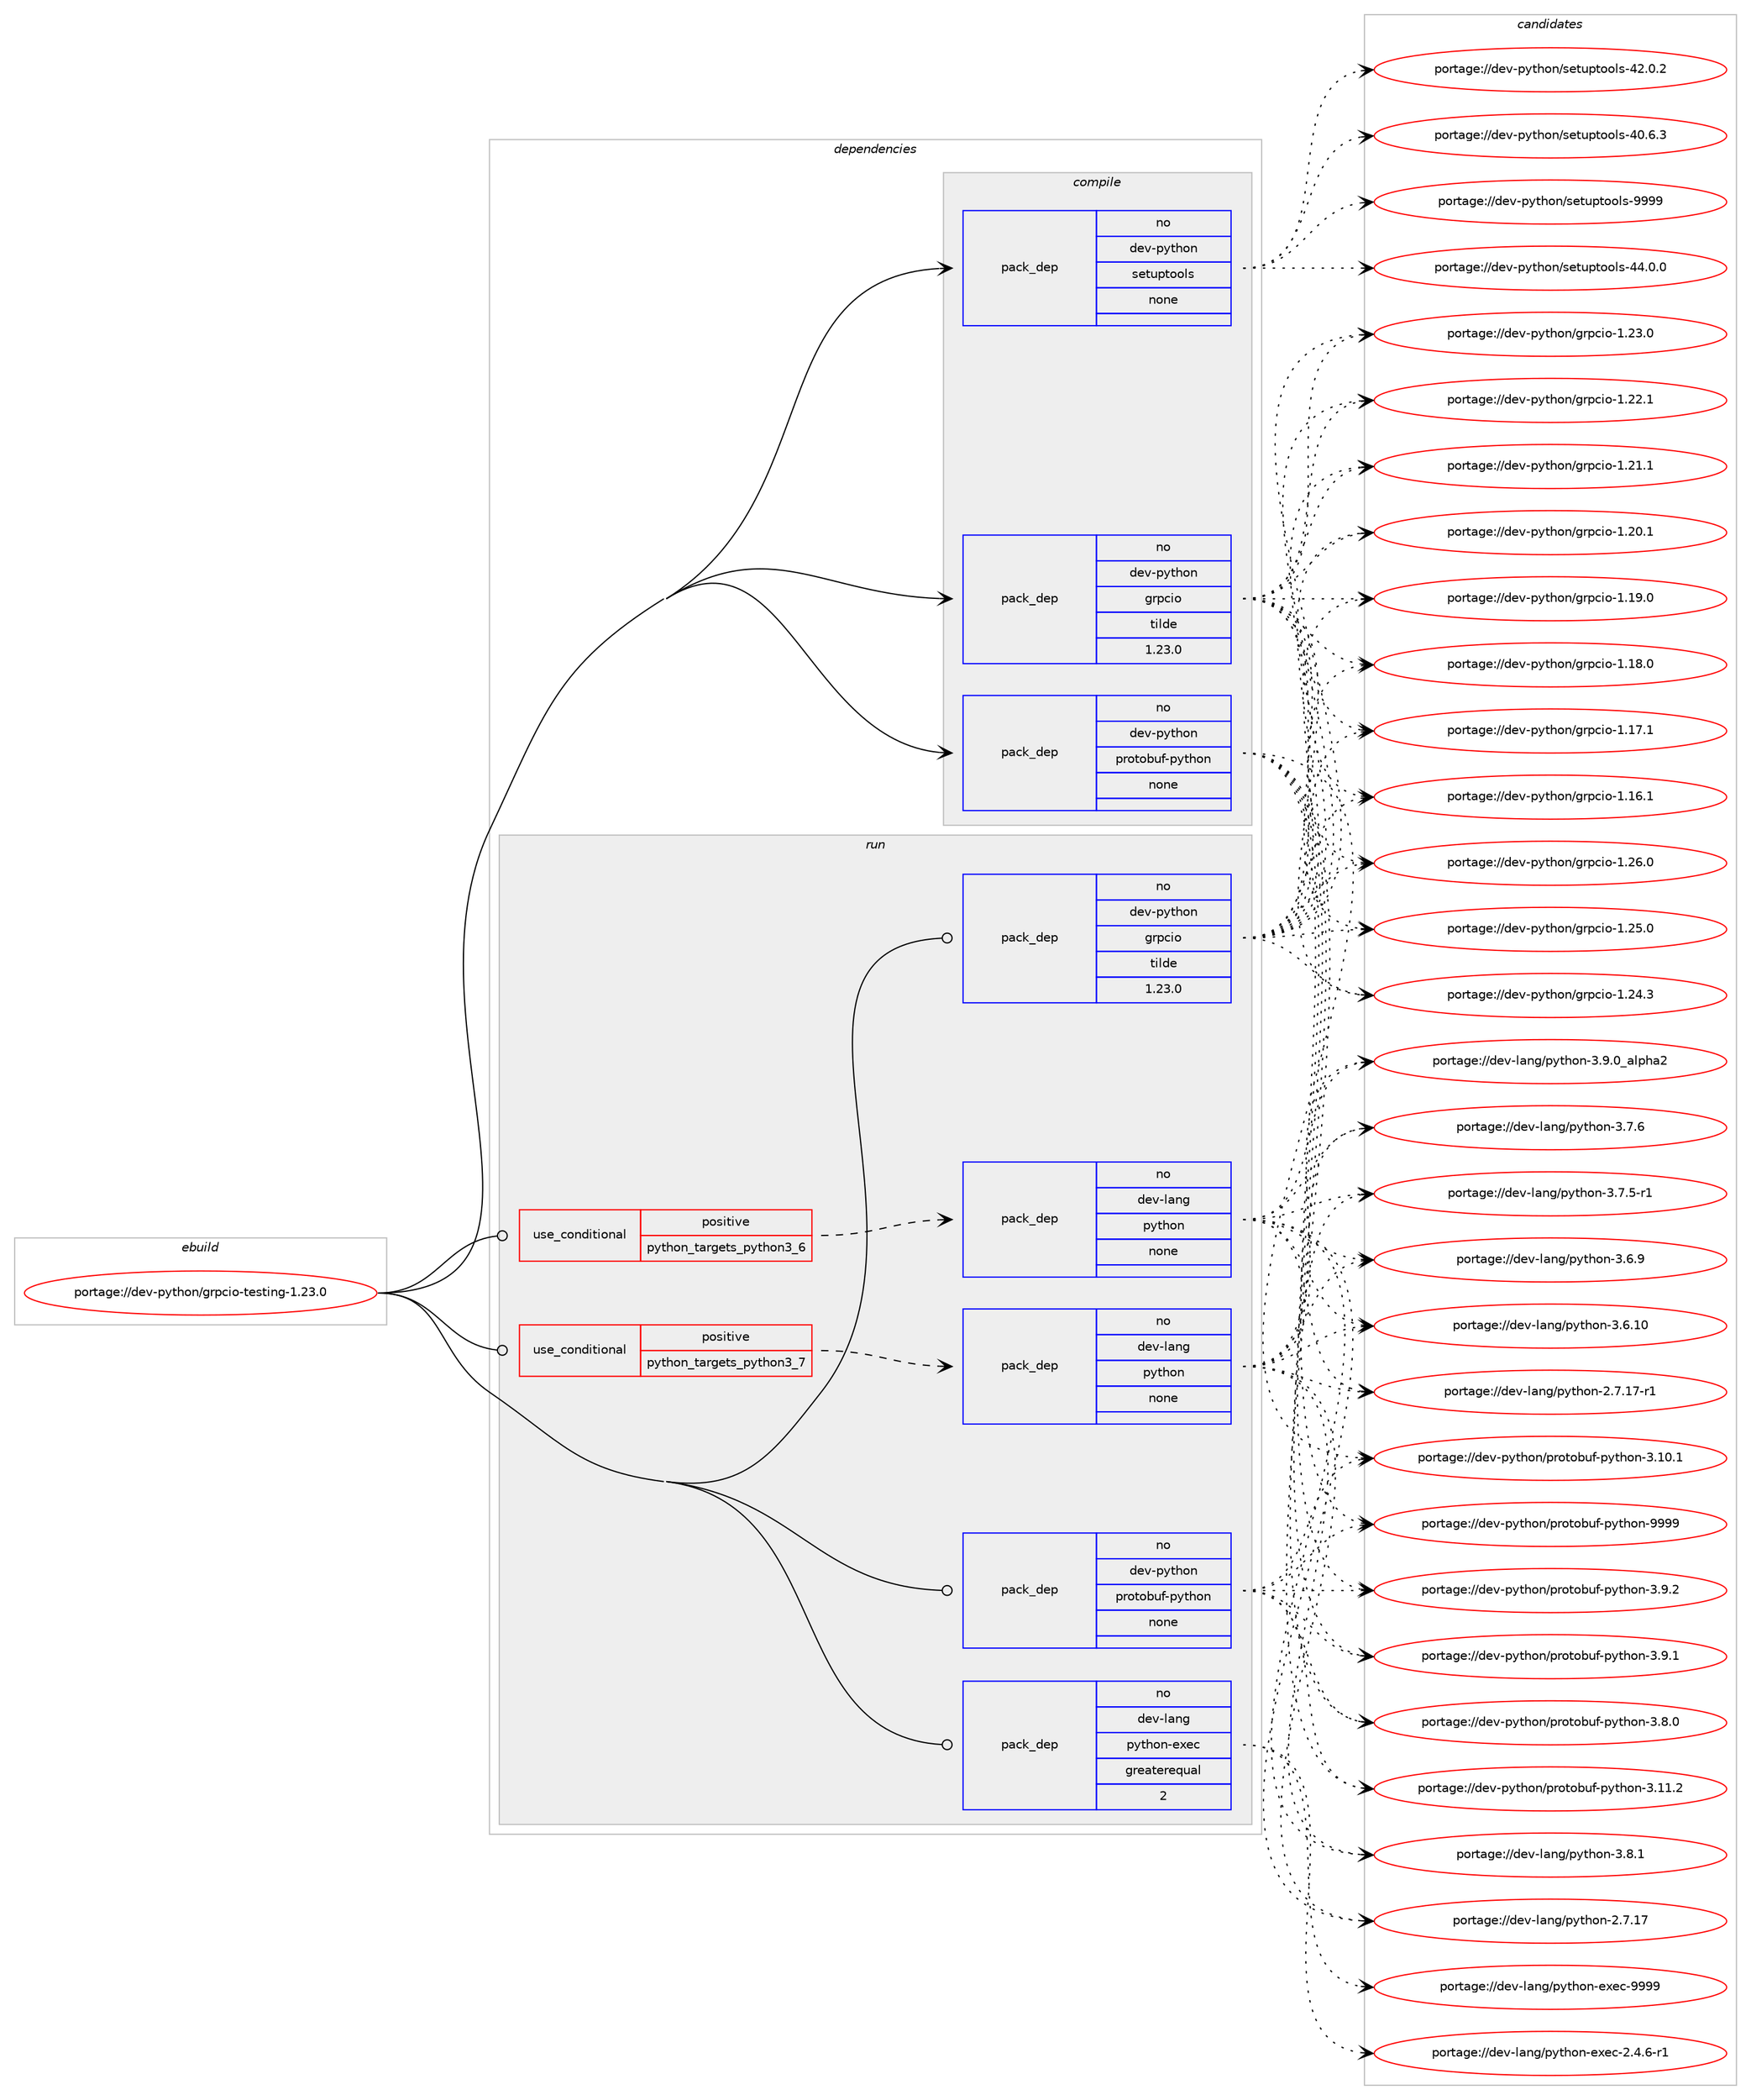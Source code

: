 digraph prolog {

# *************
# Graph options
# *************

newrank=true;
concentrate=true;
compound=true;
graph [rankdir=LR,fontname=Helvetica,fontsize=10,ranksep=1.5];#, ranksep=2.5, nodesep=0.2];
edge  [arrowhead=vee];
node  [fontname=Helvetica,fontsize=10];

# **********
# The ebuild
# **********

subgraph cluster_leftcol {
color=gray;
label=<<i>ebuild</i>>;
id [label="portage://dev-python/grpcio-testing-1.23.0", color=red, width=4, href="../dev-python/grpcio-testing-1.23.0.svg"];
}

# ****************
# The dependencies
# ****************

subgraph cluster_midcol {
color=gray;
label=<<i>dependencies</i>>;
subgraph cluster_compile {
fillcolor="#eeeeee";
style=filled;
label=<<i>compile</i>>;
subgraph pack337581 {
dependency457644 [label=<<TABLE BORDER="0" CELLBORDER="1" CELLSPACING="0" CELLPADDING="4" WIDTH="220"><TR><TD ROWSPAN="6" CELLPADDING="30">pack_dep</TD></TR><TR><TD WIDTH="110">no</TD></TR><TR><TD>dev-python</TD></TR><TR><TD>grpcio</TD></TR><TR><TD>tilde</TD></TR><TR><TD>1.23.0</TD></TR></TABLE>>, shape=none, color=blue];
}
id:e -> dependency457644:w [weight=20,style="solid",arrowhead="vee"];
subgraph pack337582 {
dependency457645 [label=<<TABLE BORDER="0" CELLBORDER="1" CELLSPACING="0" CELLPADDING="4" WIDTH="220"><TR><TD ROWSPAN="6" CELLPADDING="30">pack_dep</TD></TR><TR><TD WIDTH="110">no</TD></TR><TR><TD>dev-python</TD></TR><TR><TD>protobuf-python</TD></TR><TR><TD>none</TD></TR><TR><TD></TD></TR></TABLE>>, shape=none, color=blue];
}
id:e -> dependency457645:w [weight=20,style="solid",arrowhead="vee"];
subgraph pack337583 {
dependency457646 [label=<<TABLE BORDER="0" CELLBORDER="1" CELLSPACING="0" CELLPADDING="4" WIDTH="220"><TR><TD ROWSPAN="6" CELLPADDING="30">pack_dep</TD></TR><TR><TD WIDTH="110">no</TD></TR><TR><TD>dev-python</TD></TR><TR><TD>setuptools</TD></TR><TR><TD>none</TD></TR><TR><TD></TD></TR></TABLE>>, shape=none, color=blue];
}
id:e -> dependency457646:w [weight=20,style="solid",arrowhead="vee"];
}
subgraph cluster_compileandrun {
fillcolor="#eeeeee";
style=filled;
label=<<i>compile and run</i>>;
}
subgraph cluster_run {
fillcolor="#eeeeee";
style=filled;
label=<<i>run</i>>;
subgraph cond115079 {
dependency457647 [label=<<TABLE BORDER="0" CELLBORDER="1" CELLSPACING="0" CELLPADDING="4"><TR><TD ROWSPAN="3" CELLPADDING="10">use_conditional</TD></TR><TR><TD>positive</TD></TR><TR><TD>python_targets_python3_6</TD></TR></TABLE>>, shape=none, color=red];
subgraph pack337584 {
dependency457648 [label=<<TABLE BORDER="0" CELLBORDER="1" CELLSPACING="0" CELLPADDING="4" WIDTH="220"><TR><TD ROWSPAN="6" CELLPADDING="30">pack_dep</TD></TR><TR><TD WIDTH="110">no</TD></TR><TR><TD>dev-lang</TD></TR><TR><TD>python</TD></TR><TR><TD>none</TD></TR><TR><TD></TD></TR></TABLE>>, shape=none, color=blue];
}
dependency457647:e -> dependency457648:w [weight=20,style="dashed",arrowhead="vee"];
}
id:e -> dependency457647:w [weight=20,style="solid",arrowhead="odot"];
subgraph cond115080 {
dependency457649 [label=<<TABLE BORDER="0" CELLBORDER="1" CELLSPACING="0" CELLPADDING="4"><TR><TD ROWSPAN="3" CELLPADDING="10">use_conditional</TD></TR><TR><TD>positive</TD></TR><TR><TD>python_targets_python3_7</TD></TR></TABLE>>, shape=none, color=red];
subgraph pack337585 {
dependency457650 [label=<<TABLE BORDER="0" CELLBORDER="1" CELLSPACING="0" CELLPADDING="4" WIDTH="220"><TR><TD ROWSPAN="6" CELLPADDING="30">pack_dep</TD></TR><TR><TD WIDTH="110">no</TD></TR><TR><TD>dev-lang</TD></TR><TR><TD>python</TD></TR><TR><TD>none</TD></TR><TR><TD></TD></TR></TABLE>>, shape=none, color=blue];
}
dependency457649:e -> dependency457650:w [weight=20,style="dashed",arrowhead="vee"];
}
id:e -> dependency457649:w [weight=20,style="solid",arrowhead="odot"];
subgraph pack337586 {
dependency457651 [label=<<TABLE BORDER="0" CELLBORDER="1" CELLSPACING="0" CELLPADDING="4" WIDTH="220"><TR><TD ROWSPAN="6" CELLPADDING="30">pack_dep</TD></TR><TR><TD WIDTH="110">no</TD></TR><TR><TD>dev-lang</TD></TR><TR><TD>python-exec</TD></TR><TR><TD>greaterequal</TD></TR><TR><TD>2</TD></TR></TABLE>>, shape=none, color=blue];
}
id:e -> dependency457651:w [weight=20,style="solid",arrowhead="odot"];
subgraph pack337587 {
dependency457652 [label=<<TABLE BORDER="0" CELLBORDER="1" CELLSPACING="0" CELLPADDING="4" WIDTH="220"><TR><TD ROWSPAN="6" CELLPADDING="30">pack_dep</TD></TR><TR><TD WIDTH="110">no</TD></TR><TR><TD>dev-python</TD></TR><TR><TD>grpcio</TD></TR><TR><TD>tilde</TD></TR><TR><TD>1.23.0</TD></TR></TABLE>>, shape=none, color=blue];
}
id:e -> dependency457652:w [weight=20,style="solid",arrowhead="odot"];
subgraph pack337588 {
dependency457653 [label=<<TABLE BORDER="0" CELLBORDER="1" CELLSPACING="0" CELLPADDING="4" WIDTH="220"><TR><TD ROWSPAN="6" CELLPADDING="30">pack_dep</TD></TR><TR><TD WIDTH="110">no</TD></TR><TR><TD>dev-python</TD></TR><TR><TD>protobuf-python</TD></TR><TR><TD>none</TD></TR><TR><TD></TD></TR></TABLE>>, shape=none, color=blue];
}
id:e -> dependency457653:w [weight=20,style="solid",arrowhead="odot"];
}
}

# **************
# The candidates
# **************

subgraph cluster_choices {
rank=same;
color=gray;
label=<<i>candidates</i>>;

subgraph choice337581 {
color=black;
nodesep=1;
choice10010111845112121116104111110471031141129910511145494650544648 [label="portage://dev-python/grpcio-1.26.0", color=red, width=4,href="../dev-python/grpcio-1.26.0.svg"];
choice10010111845112121116104111110471031141129910511145494650534648 [label="portage://dev-python/grpcio-1.25.0", color=red, width=4,href="../dev-python/grpcio-1.25.0.svg"];
choice10010111845112121116104111110471031141129910511145494650524651 [label="portage://dev-python/grpcio-1.24.3", color=red, width=4,href="../dev-python/grpcio-1.24.3.svg"];
choice10010111845112121116104111110471031141129910511145494650514648 [label="portage://dev-python/grpcio-1.23.0", color=red, width=4,href="../dev-python/grpcio-1.23.0.svg"];
choice10010111845112121116104111110471031141129910511145494650504649 [label="portage://dev-python/grpcio-1.22.1", color=red, width=4,href="../dev-python/grpcio-1.22.1.svg"];
choice10010111845112121116104111110471031141129910511145494650494649 [label="portage://dev-python/grpcio-1.21.1", color=red, width=4,href="../dev-python/grpcio-1.21.1.svg"];
choice10010111845112121116104111110471031141129910511145494650484649 [label="portage://dev-python/grpcio-1.20.1", color=red, width=4,href="../dev-python/grpcio-1.20.1.svg"];
choice10010111845112121116104111110471031141129910511145494649574648 [label="portage://dev-python/grpcio-1.19.0", color=red, width=4,href="../dev-python/grpcio-1.19.0.svg"];
choice10010111845112121116104111110471031141129910511145494649564648 [label="portage://dev-python/grpcio-1.18.0", color=red, width=4,href="../dev-python/grpcio-1.18.0.svg"];
choice10010111845112121116104111110471031141129910511145494649554649 [label="portage://dev-python/grpcio-1.17.1", color=red, width=4,href="../dev-python/grpcio-1.17.1.svg"];
choice10010111845112121116104111110471031141129910511145494649544649 [label="portage://dev-python/grpcio-1.16.1", color=red, width=4,href="../dev-python/grpcio-1.16.1.svg"];
dependency457644:e -> choice10010111845112121116104111110471031141129910511145494650544648:w [style=dotted,weight="100"];
dependency457644:e -> choice10010111845112121116104111110471031141129910511145494650534648:w [style=dotted,weight="100"];
dependency457644:e -> choice10010111845112121116104111110471031141129910511145494650524651:w [style=dotted,weight="100"];
dependency457644:e -> choice10010111845112121116104111110471031141129910511145494650514648:w [style=dotted,weight="100"];
dependency457644:e -> choice10010111845112121116104111110471031141129910511145494650504649:w [style=dotted,weight="100"];
dependency457644:e -> choice10010111845112121116104111110471031141129910511145494650494649:w [style=dotted,weight="100"];
dependency457644:e -> choice10010111845112121116104111110471031141129910511145494650484649:w [style=dotted,weight="100"];
dependency457644:e -> choice10010111845112121116104111110471031141129910511145494649574648:w [style=dotted,weight="100"];
dependency457644:e -> choice10010111845112121116104111110471031141129910511145494649564648:w [style=dotted,weight="100"];
dependency457644:e -> choice10010111845112121116104111110471031141129910511145494649554649:w [style=dotted,weight="100"];
dependency457644:e -> choice10010111845112121116104111110471031141129910511145494649544649:w [style=dotted,weight="100"];
}
subgraph choice337582 {
color=black;
nodesep=1;
choice100101118451121211161041111104711211411111611198117102451121211161041111104557575757 [label="portage://dev-python/protobuf-python-9999", color=red, width=4,href="../dev-python/protobuf-python-9999.svg"];
choice10010111845112121116104111110471121141111161119811710245112121116104111110455146574650 [label="portage://dev-python/protobuf-python-3.9.2", color=red, width=4,href="../dev-python/protobuf-python-3.9.2.svg"];
choice10010111845112121116104111110471121141111161119811710245112121116104111110455146574649 [label="portage://dev-python/protobuf-python-3.9.1", color=red, width=4,href="../dev-python/protobuf-python-3.9.1.svg"];
choice10010111845112121116104111110471121141111161119811710245112121116104111110455146564648 [label="portage://dev-python/protobuf-python-3.8.0", color=red, width=4,href="../dev-python/protobuf-python-3.8.0.svg"];
choice1001011184511212111610411111047112114111116111981171024511212111610411111045514649494650 [label="portage://dev-python/protobuf-python-3.11.2", color=red, width=4,href="../dev-python/protobuf-python-3.11.2.svg"];
choice1001011184511212111610411111047112114111116111981171024511212111610411111045514649484649 [label="portage://dev-python/protobuf-python-3.10.1", color=red, width=4,href="../dev-python/protobuf-python-3.10.1.svg"];
dependency457645:e -> choice100101118451121211161041111104711211411111611198117102451121211161041111104557575757:w [style=dotted,weight="100"];
dependency457645:e -> choice10010111845112121116104111110471121141111161119811710245112121116104111110455146574650:w [style=dotted,weight="100"];
dependency457645:e -> choice10010111845112121116104111110471121141111161119811710245112121116104111110455146574649:w [style=dotted,weight="100"];
dependency457645:e -> choice10010111845112121116104111110471121141111161119811710245112121116104111110455146564648:w [style=dotted,weight="100"];
dependency457645:e -> choice1001011184511212111610411111047112114111116111981171024511212111610411111045514649494650:w [style=dotted,weight="100"];
dependency457645:e -> choice1001011184511212111610411111047112114111116111981171024511212111610411111045514649484649:w [style=dotted,weight="100"];
}
subgraph choice337583 {
color=black;
nodesep=1;
choice10010111845112121116104111110471151011161171121161111111081154557575757 [label="portage://dev-python/setuptools-9999", color=red, width=4,href="../dev-python/setuptools-9999.svg"];
choice100101118451121211161041111104711510111611711211611111110811545525246484648 [label="portage://dev-python/setuptools-44.0.0", color=red, width=4,href="../dev-python/setuptools-44.0.0.svg"];
choice100101118451121211161041111104711510111611711211611111110811545525046484650 [label="portage://dev-python/setuptools-42.0.2", color=red, width=4,href="../dev-python/setuptools-42.0.2.svg"];
choice100101118451121211161041111104711510111611711211611111110811545524846544651 [label="portage://dev-python/setuptools-40.6.3", color=red, width=4,href="../dev-python/setuptools-40.6.3.svg"];
dependency457646:e -> choice10010111845112121116104111110471151011161171121161111111081154557575757:w [style=dotted,weight="100"];
dependency457646:e -> choice100101118451121211161041111104711510111611711211611111110811545525246484648:w [style=dotted,weight="100"];
dependency457646:e -> choice100101118451121211161041111104711510111611711211611111110811545525046484650:w [style=dotted,weight="100"];
dependency457646:e -> choice100101118451121211161041111104711510111611711211611111110811545524846544651:w [style=dotted,weight="100"];
}
subgraph choice337584 {
color=black;
nodesep=1;
choice10010111845108971101034711212111610411111045514657464895971081121049750 [label="portage://dev-lang/python-3.9.0_alpha2", color=red, width=4,href="../dev-lang/python-3.9.0_alpha2.svg"];
choice100101118451089711010347112121116104111110455146564649 [label="portage://dev-lang/python-3.8.1", color=red, width=4,href="../dev-lang/python-3.8.1.svg"];
choice100101118451089711010347112121116104111110455146554654 [label="portage://dev-lang/python-3.7.6", color=red, width=4,href="../dev-lang/python-3.7.6.svg"];
choice1001011184510897110103471121211161041111104551465546534511449 [label="portage://dev-lang/python-3.7.5-r1", color=red, width=4,href="../dev-lang/python-3.7.5-r1.svg"];
choice100101118451089711010347112121116104111110455146544657 [label="portage://dev-lang/python-3.6.9", color=red, width=4,href="../dev-lang/python-3.6.9.svg"];
choice10010111845108971101034711212111610411111045514654464948 [label="portage://dev-lang/python-3.6.10", color=red, width=4,href="../dev-lang/python-3.6.10.svg"];
choice100101118451089711010347112121116104111110455046554649554511449 [label="portage://dev-lang/python-2.7.17-r1", color=red, width=4,href="../dev-lang/python-2.7.17-r1.svg"];
choice10010111845108971101034711212111610411111045504655464955 [label="portage://dev-lang/python-2.7.17", color=red, width=4,href="../dev-lang/python-2.7.17.svg"];
dependency457648:e -> choice10010111845108971101034711212111610411111045514657464895971081121049750:w [style=dotted,weight="100"];
dependency457648:e -> choice100101118451089711010347112121116104111110455146564649:w [style=dotted,weight="100"];
dependency457648:e -> choice100101118451089711010347112121116104111110455146554654:w [style=dotted,weight="100"];
dependency457648:e -> choice1001011184510897110103471121211161041111104551465546534511449:w [style=dotted,weight="100"];
dependency457648:e -> choice100101118451089711010347112121116104111110455146544657:w [style=dotted,weight="100"];
dependency457648:e -> choice10010111845108971101034711212111610411111045514654464948:w [style=dotted,weight="100"];
dependency457648:e -> choice100101118451089711010347112121116104111110455046554649554511449:w [style=dotted,weight="100"];
dependency457648:e -> choice10010111845108971101034711212111610411111045504655464955:w [style=dotted,weight="100"];
}
subgraph choice337585 {
color=black;
nodesep=1;
choice10010111845108971101034711212111610411111045514657464895971081121049750 [label="portage://dev-lang/python-3.9.0_alpha2", color=red, width=4,href="../dev-lang/python-3.9.0_alpha2.svg"];
choice100101118451089711010347112121116104111110455146564649 [label="portage://dev-lang/python-3.8.1", color=red, width=4,href="../dev-lang/python-3.8.1.svg"];
choice100101118451089711010347112121116104111110455146554654 [label="portage://dev-lang/python-3.7.6", color=red, width=4,href="../dev-lang/python-3.7.6.svg"];
choice1001011184510897110103471121211161041111104551465546534511449 [label="portage://dev-lang/python-3.7.5-r1", color=red, width=4,href="../dev-lang/python-3.7.5-r1.svg"];
choice100101118451089711010347112121116104111110455146544657 [label="portage://dev-lang/python-3.6.9", color=red, width=4,href="../dev-lang/python-3.6.9.svg"];
choice10010111845108971101034711212111610411111045514654464948 [label="portage://dev-lang/python-3.6.10", color=red, width=4,href="../dev-lang/python-3.6.10.svg"];
choice100101118451089711010347112121116104111110455046554649554511449 [label="portage://dev-lang/python-2.7.17-r1", color=red, width=4,href="../dev-lang/python-2.7.17-r1.svg"];
choice10010111845108971101034711212111610411111045504655464955 [label="portage://dev-lang/python-2.7.17", color=red, width=4,href="../dev-lang/python-2.7.17.svg"];
dependency457650:e -> choice10010111845108971101034711212111610411111045514657464895971081121049750:w [style=dotted,weight="100"];
dependency457650:e -> choice100101118451089711010347112121116104111110455146564649:w [style=dotted,weight="100"];
dependency457650:e -> choice100101118451089711010347112121116104111110455146554654:w [style=dotted,weight="100"];
dependency457650:e -> choice1001011184510897110103471121211161041111104551465546534511449:w [style=dotted,weight="100"];
dependency457650:e -> choice100101118451089711010347112121116104111110455146544657:w [style=dotted,weight="100"];
dependency457650:e -> choice10010111845108971101034711212111610411111045514654464948:w [style=dotted,weight="100"];
dependency457650:e -> choice100101118451089711010347112121116104111110455046554649554511449:w [style=dotted,weight="100"];
dependency457650:e -> choice10010111845108971101034711212111610411111045504655464955:w [style=dotted,weight="100"];
}
subgraph choice337586 {
color=black;
nodesep=1;
choice10010111845108971101034711212111610411111045101120101994557575757 [label="portage://dev-lang/python-exec-9999", color=red, width=4,href="../dev-lang/python-exec-9999.svg"];
choice10010111845108971101034711212111610411111045101120101994550465246544511449 [label="portage://dev-lang/python-exec-2.4.6-r1", color=red, width=4,href="../dev-lang/python-exec-2.4.6-r1.svg"];
dependency457651:e -> choice10010111845108971101034711212111610411111045101120101994557575757:w [style=dotted,weight="100"];
dependency457651:e -> choice10010111845108971101034711212111610411111045101120101994550465246544511449:w [style=dotted,weight="100"];
}
subgraph choice337587 {
color=black;
nodesep=1;
choice10010111845112121116104111110471031141129910511145494650544648 [label="portage://dev-python/grpcio-1.26.0", color=red, width=4,href="../dev-python/grpcio-1.26.0.svg"];
choice10010111845112121116104111110471031141129910511145494650534648 [label="portage://dev-python/grpcio-1.25.0", color=red, width=4,href="../dev-python/grpcio-1.25.0.svg"];
choice10010111845112121116104111110471031141129910511145494650524651 [label="portage://dev-python/grpcio-1.24.3", color=red, width=4,href="../dev-python/grpcio-1.24.3.svg"];
choice10010111845112121116104111110471031141129910511145494650514648 [label="portage://dev-python/grpcio-1.23.0", color=red, width=4,href="../dev-python/grpcio-1.23.0.svg"];
choice10010111845112121116104111110471031141129910511145494650504649 [label="portage://dev-python/grpcio-1.22.1", color=red, width=4,href="../dev-python/grpcio-1.22.1.svg"];
choice10010111845112121116104111110471031141129910511145494650494649 [label="portage://dev-python/grpcio-1.21.1", color=red, width=4,href="../dev-python/grpcio-1.21.1.svg"];
choice10010111845112121116104111110471031141129910511145494650484649 [label="portage://dev-python/grpcio-1.20.1", color=red, width=4,href="../dev-python/grpcio-1.20.1.svg"];
choice10010111845112121116104111110471031141129910511145494649574648 [label="portage://dev-python/grpcio-1.19.0", color=red, width=4,href="../dev-python/grpcio-1.19.0.svg"];
choice10010111845112121116104111110471031141129910511145494649564648 [label="portage://dev-python/grpcio-1.18.0", color=red, width=4,href="../dev-python/grpcio-1.18.0.svg"];
choice10010111845112121116104111110471031141129910511145494649554649 [label="portage://dev-python/grpcio-1.17.1", color=red, width=4,href="../dev-python/grpcio-1.17.1.svg"];
choice10010111845112121116104111110471031141129910511145494649544649 [label="portage://dev-python/grpcio-1.16.1", color=red, width=4,href="../dev-python/grpcio-1.16.1.svg"];
dependency457652:e -> choice10010111845112121116104111110471031141129910511145494650544648:w [style=dotted,weight="100"];
dependency457652:e -> choice10010111845112121116104111110471031141129910511145494650534648:w [style=dotted,weight="100"];
dependency457652:e -> choice10010111845112121116104111110471031141129910511145494650524651:w [style=dotted,weight="100"];
dependency457652:e -> choice10010111845112121116104111110471031141129910511145494650514648:w [style=dotted,weight="100"];
dependency457652:e -> choice10010111845112121116104111110471031141129910511145494650504649:w [style=dotted,weight="100"];
dependency457652:e -> choice10010111845112121116104111110471031141129910511145494650494649:w [style=dotted,weight="100"];
dependency457652:e -> choice10010111845112121116104111110471031141129910511145494650484649:w [style=dotted,weight="100"];
dependency457652:e -> choice10010111845112121116104111110471031141129910511145494649574648:w [style=dotted,weight="100"];
dependency457652:e -> choice10010111845112121116104111110471031141129910511145494649564648:w [style=dotted,weight="100"];
dependency457652:e -> choice10010111845112121116104111110471031141129910511145494649554649:w [style=dotted,weight="100"];
dependency457652:e -> choice10010111845112121116104111110471031141129910511145494649544649:w [style=dotted,weight="100"];
}
subgraph choice337588 {
color=black;
nodesep=1;
choice100101118451121211161041111104711211411111611198117102451121211161041111104557575757 [label="portage://dev-python/protobuf-python-9999", color=red, width=4,href="../dev-python/protobuf-python-9999.svg"];
choice10010111845112121116104111110471121141111161119811710245112121116104111110455146574650 [label="portage://dev-python/protobuf-python-3.9.2", color=red, width=4,href="../dev-python/protobuf-python-3.9.2.svg"];
choice10010111845112121116104111110471121141111161119811710245112121116104111110455146574649 [label="portage://dev-python/protobuf-python-3.9.1", color=red, width=4,href="../dev-python/protobuf-python-3.9.1.svg"];
choice10010111845112121116104111110471121141111161119811710245112121116104111110455146564648 [label="portage://dev-python/protobuf-python-3.8.0", color=red, width=4,href="../dev-python/protobuf-python-3.8.0.svg"];
choice1001011184511212111610411111047112114111116111981171024511212111610411111045514649494650 [label="portage://dev-python/protobuf-python-3.11.2", color=red, width=4,href="../dev-python/protobuf-python-3.11.2.svg"];
choice1001011184511212111610411111047112114111116111981171024511212111610411111045514649484649 [label="portage://dev-python/protobuf-python-3.10.1", color=red, width=4,href="../dev-python/protobuf-python-3.10.1.svg"];
dependency457653:e -> choice100101118451121211161041111104711211411111611198117102451121211161041111104557575757:w [style=dotted,weight="100"];
dependency457653:e -> choice10010111845112121116104111110471121141111161119811710245112121116104111110455146574650:w [style=dotted,weight="100"];
dependency457653:e -> choice10010111845112121116104111110471121141111161119811710245112121116104111110455146574649:w [style=dotted,weight="100"];
dependency457653:e -> choice10010111845112121116104111110471121141111161119811710245112121116104111110455146564648:w [style=dotted,weight="100"];
dependency457653:e -> choice1001011184511212111610411111047112114111116111981171024511212111610411111045514649494650:w [style=dotted,weight="100"];
dependency457653:e -> choice1001011184511212111610411111047112114111116111981171024511212111610411111045514649484649:w [style=dotted,weight="100"];
}
}

}

